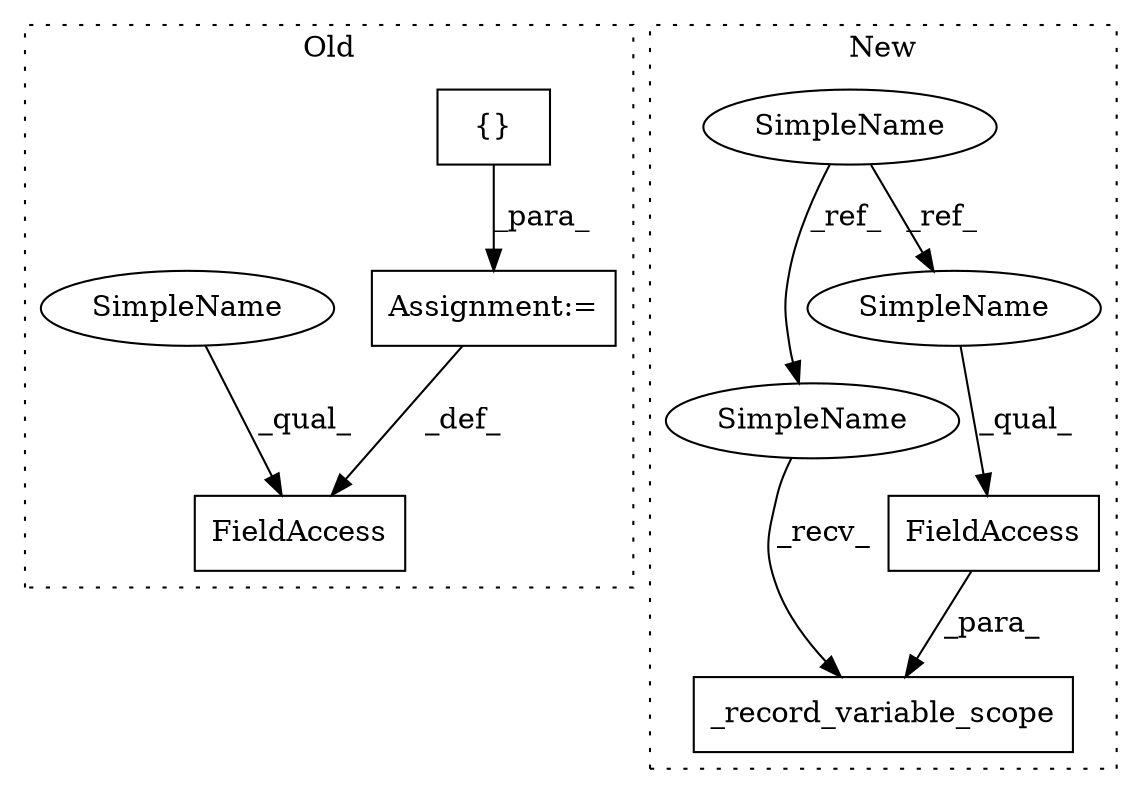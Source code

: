 digraph G {
subgraph cluster0 {
1 [label="{}" a="4" s="49108" l="2" shape="box"];
3 [label="FieldAccess" a="22" s="50040" l="14" shape="box"];
6 [label="Assignment:=" a="7" s="49098" l="1" shape="box"];
9 [label="SimpleName" a="42" s="50040" l="4" shape="ellipse"];
label = "Old";
style="dotted";
}
subgraph cluster1 {
2 [label="_record_variable_scope" a="32" s="50132,50164" l="23,1" shape="box"];
4 [label="SimpleName" a="42" s="48412" l="4" shape="ellipse"];
5 [label="FieldAccess" a="22" s="50155" l="9" shape="box"];
7 [label="SimpleName" a="42" s="50127" l="4" shape="ellipse"];
8 [label="SimpleName" a="42" s="50155" l="4" shape="ellipse"];
label = "New";
style="dotted";
}
1 -> 6 [label="_para_"];
4 -> 8 [label="_ref_"];
4 -> 7 [label="_ref_"];
5 -> 2 [label="_para_"];
6 -> 3 [label="_def_"];
7 -> 2 [label="_recv_"];
8 -> 5 [label="_qual_"];
9 -> 3 [label="_qual_"];
}
